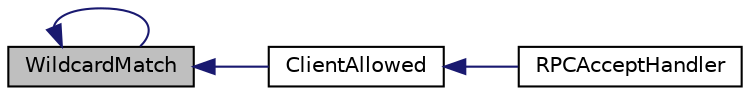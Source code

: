 digraph "WildcardMatch"
{
  edge [fontname="Helvetica",fontsize="10",labelfontname="Helvetica",labelfontsize="10"];
  node [fontname="Helvetica",fontsize="10",shape=record];
  rankdir="LR";
  Node6749 [label="WildcardMatch",height=0.2,width=0.4,color="black", fillcolor="grey75", style="filled", fontcolor="black"];
  Node6749 -> Node6750 [dir="back",color="midnightblue",fontsize="10",style="solid",fontname="Helvetica"];
  Node6750 [label="ClientAllowed",height=0.2,width=0.4,color="black", fillcolor="white", style="filled",URL="$d6/d76/rpcserver_8cpp.html#a9ec282be04e51f5fde86d5ba98467019"];
  Node6750 -> Node6751 [dir="back",color="midnightblue",fontsize="10",style="solid",fontname="Helvetica"];
  Node6751 [label="RPCAcceptHandler",height=0.2,width=0.4,color="black", fillcolor="white", style="filled",URL="$d6/d76/rpcserver_8cpp.html#a1e6c8e04570f3b8f8a9fc49c2550f18c",tooltip="Accept and handle incoming connection. "];
  Node6749 -> Node6749 [dir="back",color="midnightblue",fontsize="10",style="solid",fontname="Helvetica"];
}
